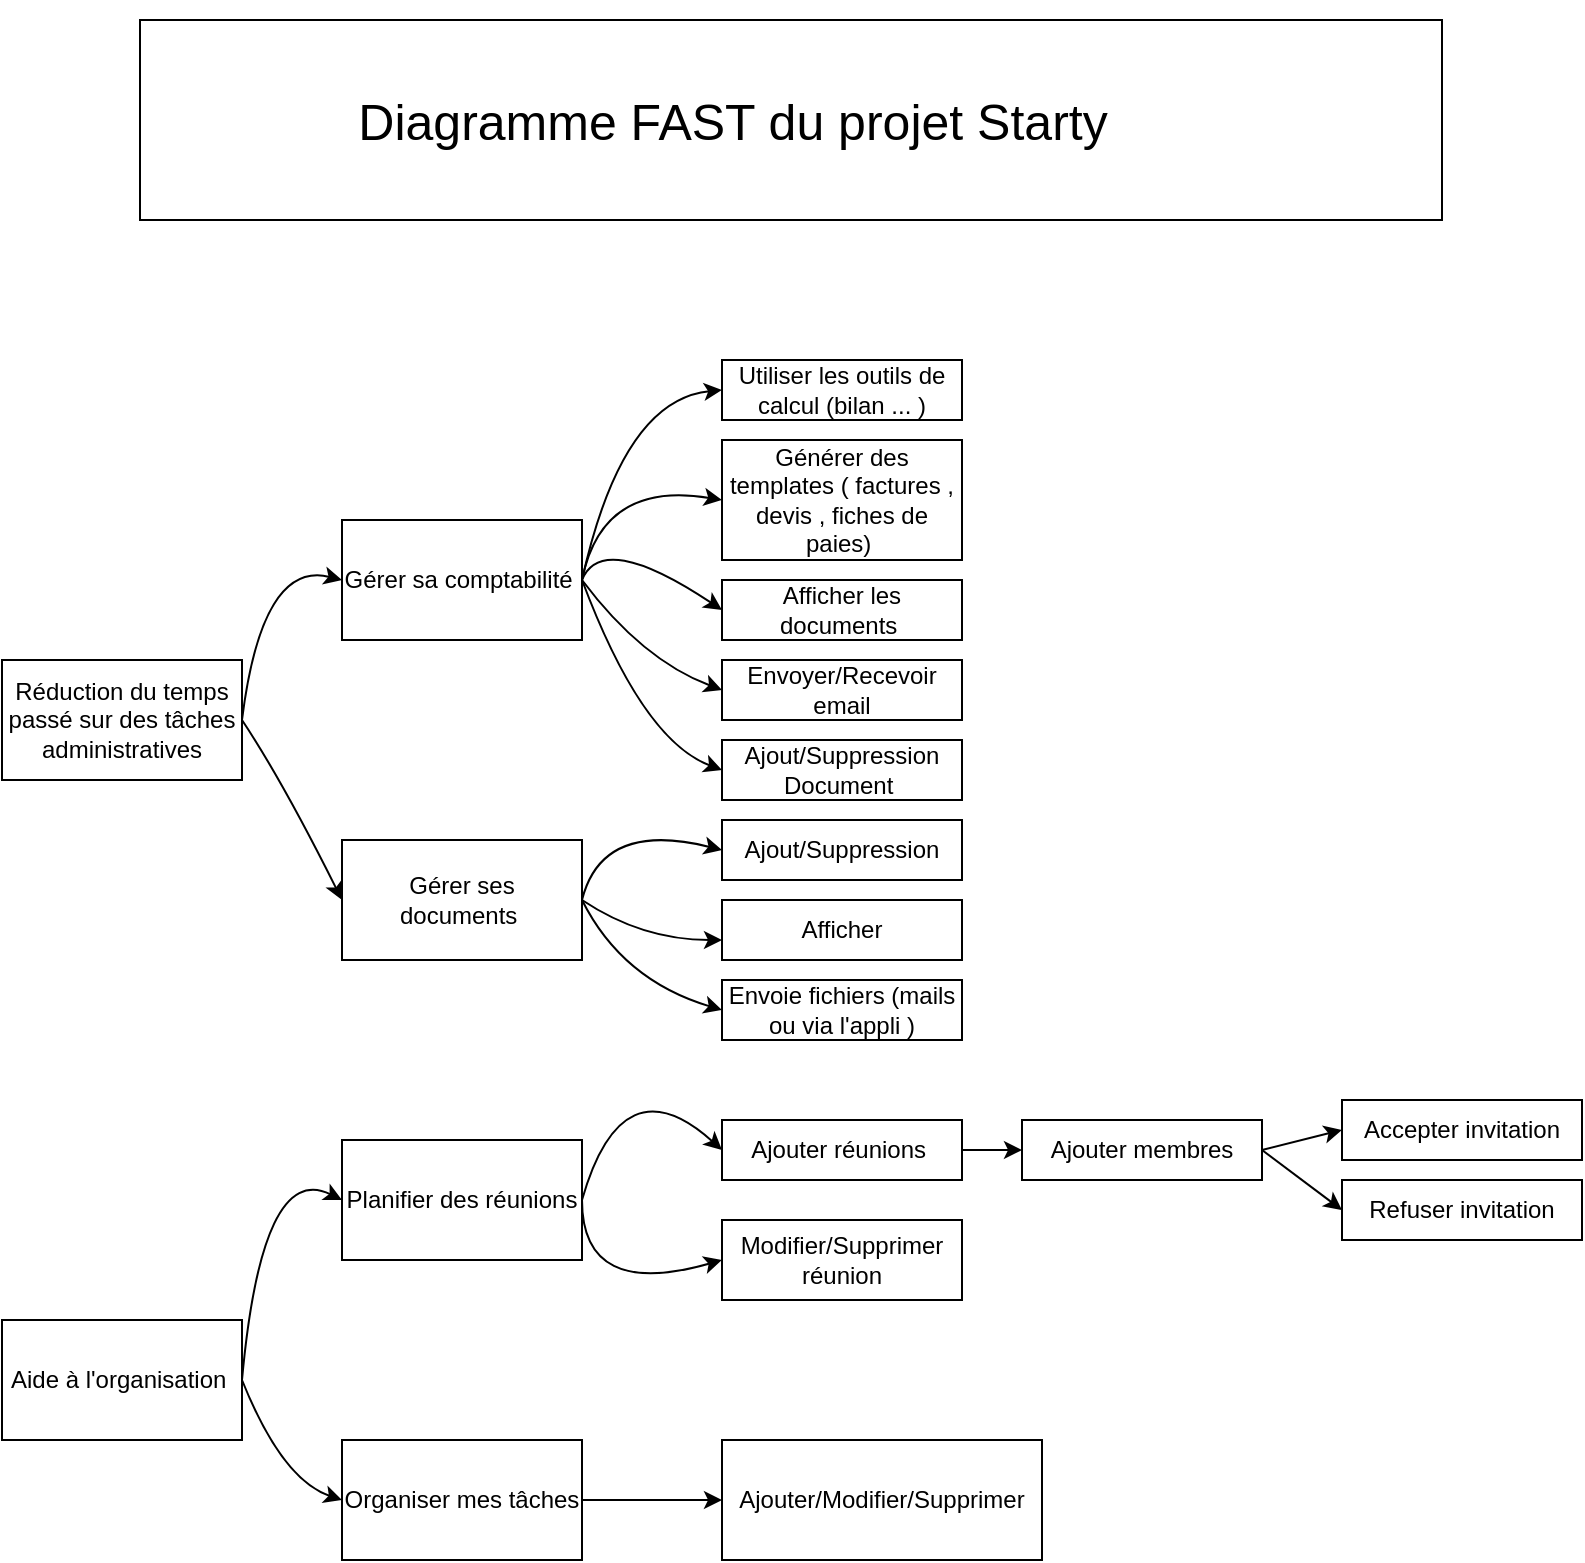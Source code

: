 <mxfile version="12.7.4" type="github"><diagram id="yHjwyQAkH-3hSAz6lA4x" name="Page-1"><mxGraphModel dx="782" dy="436" grid="1" gridSize="10" guides="1" tooltips="1" connect="1" arrows="1" fold="1" page="1" pageScale="1" pageWidth="827" pageHeight="1169" math="0" shadow="0"><root><mxCell id="0"/><mxCell id="1" parent="0"/><mxCell id="tnwIZe9-Y2hdXBOy8D1r-44" value="" style="rounded=1;whiteSpace=wrap;html=1;arcSize=0;" vertex="1" parent="1"><mxGeometry x="88" y="60" width="651" height="100" as="geometry"/></mxCell><mxCell id="tnwIZe9-Y2hdXBOy8D1r-1" value="Réduction du temps passé sur des tâches administratives" style="rounded=0;whiteSpace=wrap;html=1;" vertex="1" parent="1"><mxGeometry x="19" y="380" width="120" height="60" as="geometry"/></mxCell><mxCell id="tnwIZe9-Y2hdXBOy8D1r-2" value="Aide à l'organisation&amp;nbsp;" style="rounded=0;whiteSpace=wrap;html=1;" vertex="1" parent="1"><mxGeometry x="19" y="710" width="120" height="60" as="geometry"/></mxCell><mxCell id="tnwIZe9-Y2hdXBOy8D1r-3" value="Gérer sa comptabilité&amp;nbsp;" style="rounded=0;whiteSpace=wrap;html=1;" vertex="1" parent="1"><mxGeometry x="189" y="310" width="120" height="60" as="geometry"/></mxCell><mxCell id="tnwIZe9-Y2hdXBOy8D1r-4" value="Gérer ses documents&amp;nbsp;" style="rounded=0;whiteSpace=wrap;html=1;" vertex="1" parent="1"><mxGeometry x="189" y="470" width="120" height="60" as="geometry"/></mxCell><mxCell id="tnwIZe9-Y2hdXBOy8D1r-5" value="Planifier des réunions" style="rounded=0;whiteSpace=wrap;html=1;" vertex="1" parent="1"><mxGeometry x="189" y="620" width="120" height="60" as="geometry"/></mxCell><mxCell id="tnwIZe9-Y2hdXBOy8D1r-6" value="Organiser mes tâches" style="rounded=0;whiteSpace=wrap;html=1;" vertex="1" parent="1"><mxGeometry x="189" y="770" width="120" height="60" as="geometry"/></mxCell><mxCell id="tnwIZe9-Y2hdXBOy8D1r-7" value="" style="curved=1;endArrow=classic;html=1;exitX=1;exitY=0.5;exitDx=0;exitDy=0;entryX=0;entryY=0.5;entryDx=0;entryDy=0;" edge="1" parent="1" source="tnwIZe9-Y2hdXBOy8D1r-1" target="tnwIZe9-Y2hdXBOy8D1r-4"><mxGeometry width="50" height="50" relative="1" as="geometry"><mxPoint x="299" y="450" as="sourcePoint"/><mxPoint x="349" y="400" as="targetPoint"/><Array as="points"><mxPoint x="159" y="440"/></Array></mxGeometry></mxCell><mxCell id="tnwIZe9-Y2hdXBOy8D1r-8" value="" style="curved=1;endArrow=classic;html=1;entryX=0;entryY=0.5;entryDx=0;entryDy=0;exitX=1;exitY=0.5;exitDx=0;exitDy=0;" edge="1" parent="1" source="tnwIZe9-Y2hdXBOy8D1r-1" target="tnwIZe9-Y2hdXBOy8D1r-3"><mxGeometry width="50" height="50" relative="1" as="geometry"><mxPoint x="149" y="380" as="sourcePoint"/><mxPoint x="199" y="330" as="targetPoint"/><Array as="points"><mxPoint x="149" y="330"/></Array></mxGeometry></mxCell><mxCell id="tnwIZe9-Y2hdXBOy8D1r-9" value="" style="curved=1;endArrow=classic;html=1;exitX=1;exitY=0.5;exitDx=0;exitDy=0;entryX=0;entryY=0.5;entryDx=0;entryDy=0;" edge="1" parent="1" source="tnwIZe9-Y2hdXBOy8D1r-2" target="tnwIZe9-Y2hdXBOy8D1r-5"><mxGeometry width="50" height="50" relative="1" as="geometry"><mxPoint x="149" y="500" as="sourcePoint"/><mxPoint x="199" y="450" as="targetPoint"/><Array as="points"><mxPoint x="149" y="630"/></Array></mxGeometry></mxCell><mxCell id="tnwIZe9-Y2hdXBOy8D1r-10" value="" style="curved=1;endArrow=classic;html=1;exitX=1;exitY=0.5;exitDx=0;exitDy=0;entryX=0;entryY=0.5;entryDx=0;entryDy=0;" edge="1" parent="1" source="tnwIZe9-Y2hdXBOy8D1r-2" target="tnwIZe9-Y2hdXBOy8D1r-6"><mxGeometry width="50" height="50" relative="1" as="geometry"><mxPoint x="299" y="450" as="sourcePoint"/><mxPoint x="349" y="400" as="targetPoint"/><Array as="points"><mxPoint x="159" y="790"/></Array></mxGeometry></mxCell><mxCell id="tnwIZe9-Y2hdXBOy8D1r-13" value="Utiliser les outils de calcul (bilan ... )" style="rounded=0;whiteSpace=wrap;html=1;" vertex="1" parent="1"><mxGeometry x="379" y="230" width="120" height="30" as="geometry"/></mxCell><mxCell id="tnwIZe9-Y2hdXBOy8D1r-14" value="Générer des templates ( factures , devis , fiches de paies)&amp;nbsp;" style="rounded=0;whiteSpace=wrap;html=1;" vertex="1" parent="1"><mxGeometry x="379" y="270" width="120" height="60" as="geometry"/></mxCell><mxCell id="tnwIZe9-Y2hdXBOy8D1r-15" value="Afficher les documents&amp;nbsp;" style="rounded=0;whiteSpace=wrap;html=1;" vertex="1" parent="1"><mxGeometry x="379" y="340" width="120" height="30" as="geometry"/></mxCell><mxCell id="tnwIZe9-Y2hdXBOy8D1r-16" value="Envoyer/Recevoir email" style="rounded=0;whiteSpace=wrap;html=1;" vertex="1" parent="1"><mxGeometry x="379" y="380" width="120" height="30" as="geometry"/></mxCell><mxCell id="tnwIZe9-Y2hdXBOy8D1r-17" value="Ajout/Suppression Document&amp;nbsp;" style="rounded=0;whiteSpace=wrap;html=1;" vertex="1" parent="1"><mxGeometry x="379" y="420" width="120" height="30" as="geometry"/></mxCell><mxCell id="tnwIZe9-Y2hdXBOy8D1r-18" value="Ajout/Suppression" style="rounded=0;whiteSpace=wrap;html=1;" vertex="1" parent="1"><mxGeometry x="379" y="460" width="120" height="30" as="geometry"/></mxCell><mxCell id="tnwIZe9-Y2hdXBOy8D1r-19" value="Afficher" style="rounded=0;whiteSpace=wrap;html=1;" vertex="1" parent="1"><mxGeometry x="379" y="500" width="120" height="30" as="geometry"/></mxCell><mxCell id="tnwIZe9-Y2hdXBOy8D1r-20" value="Envoie fichiers (mails ou via l'appli )" style="rounded=0;whiteSpace=wrap;html=1;" vertex="1" parent="1"><mxGeometry x="379" y="540" width="120" height="30" as="geometry"/></mxCell><mxCell id="tnwIZe9-Y2hdXBOy8D1r-21" value="Ajouter réunions&amp;nbsp;" style="rounded=0;whiteSpace=wrap;html=1;" vertex="1" parent="1"><mxGeometry x="379" y="610" width="120" height="30" as="geometry"/></mxCell><mxCell id="tnwIZe9-Y2hdXBOy8D1r-22" value="Ajouter/Modifier/Supprimer" style="rounded=0;whiteSpace=wrap;html=1;" vertex="1" parent="1"><mxGeometry x="379" y="770" width="160" height="60" as="geometry"/></mxCell><mxCell id="tnwIZe9-Y2hdXBOy8D1r-23" value="Modifier/Supprimer réunion" style="rounded=0;whiteSpace=wrap;html=1;" vertex="1" parent="1"><mxGeometry x="379" y="660" width="120" height="40" as="geometry"/></mxCell><mxCell id="tnwIZe9-Y2hdXBOy8D1r-24" value="Ajouter membres" style="rounded=0;whiteSpace=wrap;html=1;" vertex="1" parent="1"><mxGeometry x="529" y="610" width="120" height="30" as="geometry"/></mxCell><mxCell id="tnwIZe9-Y2hdXBOy8D1r-25" value="Accepter invitation" style="rounded=0;whiteSpace=wrap;html=1;" vertex="1" parent="1"><mxGeometry x="689" y="600" width="120" height="30" as="geometry"/></mxCell><mxCell id="tnwIZe9-Y2hdXBOy8D1r-26" value="Refuser invitation" style="rounded=0;whiteSpace=wrap;html=1;" vertex="1" parent="1"><mxGeometry x="689" y="640" width="120" height="30" as="geometry"/></mxCell><mxCell id="tnwIZe9-Y2hdXBOy8D1r-27" value="" style="curved=1;endArrow=classic;html=1;exitX=1;exitY=0.5;exitDx=0;exitDy=0;entryX=0;entryY=0.5;entryDx=0;entryDy=0;" edge="1" parent="1" source="tnwIZe9-Y2hdXBOy8D1r-3" target="tnwIZe9-Y2hdXBOy8D1r-13"><mxGeometry width="50" height="50" relative="1" as="geometry"><mxPoint x="319" y="300" as="sourcePoint"/><mxPoint x="369" y="250" as="targetPoint"/><Array as="points"><mxPoint x="329" y="250"/></Array></mxGeometry></mxCell><mxCell id="tnwIZe9-Y2hdXBOy8D1r-28" value="" style="curved=1;endArrow=classic;html=1;exitX=1;exitY=0.5;exitDx=0;exitDy=0;entryX=0;entryY=0.5;entryDx=0;entryDy=0;" edge="1" parent="1" source="tnwIZe9-Y2hdXBOy8D1r-3" target="tnwIZe9-Y2hdXBOy8D1r-14"><mxGeometry width="50" height="50" relative="1" as="geometry"><mxPoint x="319" y="340" as="sourcePoint"/><mxPoint x="369" y="290" as="targetPoint"/><Array as="points"><mxPoint x="319" y="290"/></Array></mxGeometry></mxCell><mxCell id="tnwIZe9-Y2hdXBOy8D1r-29" value="" style="curved=1;endArrow=classic;html=1;exitX=1;exitY=0.5;exitDx=0;exitDy=0;entryX=0;entryY=0.5;entryDx=0;entryDy=0;" edge="1" parent="1" source="tnwIZe9-Y2hdXBOy8D1r-3" target="tnwIZe9-Y2hdXBOy8D1r-15"><mxGeometry width="50" height="50" relative="1" as="geometry"><mxPoint x="319" y="365" as="sourcePoint"/><mxPoint x="369" y="315" as="targetPoint"/><Array as="points"><mxPoint x="319" y="315"/></Array></mxGeometry></mxCell><mxCell id="tnwIZe9-Y2hdXBOy8D1r-30" value="" style="curved=1;endArrow=classic;html=1;exitX=1;exitY=0.5;exitDx=0;exitDy=0;entryX=0;entryY=0.5;entryDx=0;entryDy=0;" edge="1" parent="1" source="tnwIZe9-Y2hdXBOy8D1r-3" target="tnwIZe9-Y2hdXBOy8D1r-16"><mxGeometry width="50" height="50" relative="1" as="geometry"><mxPoint x="549" y="440" as="sourcePoint"/><mxPoint x="669" y="420" as="targetPoint"/><Array as="points"><mxPoint x="339" y="380"/></Array></mxGeometry></mxCell><mxCell id="tnwIZe9-Y2hdXBOy8D1r-31" value="" style="curved=1;endArrow=classic;html=1;exitX=1;exitY=0.5;exitDx=0;exitDy=0;entryX=0;entryY=0.5;entryDx=0;entryDy=0;" edge="1" parent="1" source="tnwIZe9-Y2hdXBOy8D1r-3" target="tnwIZe9-Y2hdXBOy8D1r-17"><mxGeometry width="50" height="50" relative="1" as="geometry"><mxPoint x="549" y="440" as="sourcePoint"/><mxPoint x="599" y="390" as="targetPoint"/><Array as="points"><mxPoint x="339" y="420"/></Array></mxGeometry></mxCell><mxCell id="tnwIZe9-Y2hdXBOy8D1r-32" value="" style="curved=1;endArrow=classic;html=1;exitX=1;exitY=0.5;exitDx=0;exitDy=0;entryX=0;entryY=0.5;entryDx=0;entryDy=0;" edge="1" parent="1" source="tnwIZe9-Y2hdXBOy8D1r-4" target="tnwIZe9-Y2hdXBOy8D1r-18"><mxGeometry width="50" height="50" relative="1" as="geometry"><mxPoint x="549" y="520" as="sourcePoint"/><mxPoint x="599" y="470" as="targetPoint"/><Array as="points"><mxPoint x="319" y="460"/></Array></mxGeometry></mxCell><mxCell id="tnwIZe9-Y2hdXBOy8D1r-34" value="" style="curved=1;endArrow=classic;html=1;exitX=1;exitY=0.5;exitDx=0;exitDy=0;" edge="1" parent="1" source="tnwIZe9-Y2hdXBOy8D1r-4"><mxGeometry width="50" height="50" relative="1" as="geometry"><mxPoint x="599" y="490" as="sourcePoint"/><mxPoint x="379" y="520" as="targetPoint"/><Array as="points"><mxPoint x="339" y="520"/></Array></mxGeometry></mxCell><mxCell id="tnwIZe9-Y2hdXBOy8D1r-35" value="" style="curved=1;endArrow=classic;html=1;exitX=1;exitY=0.5;exitDx=0;exitDy=0;entryX=0;entryY=0.5;entryDx=0;entryDy=0;" edge="1" parent="1" source="tnwIZe9-Y2hdXBOy8D1r-4" target="tnwIZe9-Y2hdXBOy8D1r-20"><mxGeometry width="50" height="50" relative="1" as="geometry"><mxPoint x="549" y="520" as="sourcePoint"/><mxPoint x="599" y="470" as="targetPoint"/><Array as="points"><mxPoint x="329" y="540"/></Array></mxGeometry></mxCell><mxCell id="tnwIZe9-Y2hdXBOy8D1r-36" value="" style="curved=1;endArrow=classic;html=1;exitX=1;exitY=0.5;exitDx=0;exitDy=0;entryX=0;entryY=0.5;entryDx=0;entryDy=0;" edge="1" parent="1" source="tnwIZe9-Y2hdXBOy8D1r-5" target="tnwIZe9-Y2hdXBOy8D1r-21"><mxGeometry width="50" height="50" relative="1" as="geometry"><mxPoint x="549" y="520" as="sourcePoint"/><mxPoint x="599" y="470" as="targetPoint"/><Array as="points"><mxPoint x="329" y="580"/></Array></mxGeometry></mxCell><mxCell id="tnwIZe9-Y2hdXBOy8D1r-37" value="" style="curved=1;endArrow=classic;html=1;exitX=1;exitY=0.5;exitDx=0;exitDy=0;entryX=0;entryY=0.5;entryDx=0;entryDy=0;" edge="1" parent="1" source="tnwIZe9-Y2hdXBOy8D1r-5" target="tnwIZe9-Y2hdXBOy8D1r-23"><mxGeometry width="50" height="50" relative="1" as="geometry"><mxPoint x="319" y="700" as="sourcePoint"/><mxPoint x="369" y="650" as="targetPoint"/><Array as="points"><mxPoint x="309" y="700"/></Array></mxGeometry></mxCell><mxCell id="tnwIZe9-Y2hdXBOy8D1r-38" value="" style="endArrow=classic;html=1;exitX=1;exitY=0.5;exitDx=0;exitDy=0;entryX=0;entryY=0.5;entryDx=0;entryDy=0;" edge="1" parent="1" source="tnwIZe9-Y2hdXBOy8D1r-21" target="tnwIZe9-Y2hdXBOy8D1r-24"><mxGeometry width="50" height="50" relative="1" as="geometry"><mxPoint x="549" y="550" as="sourcePoint"/><mxPoint x="599" y="500" as="targetPoint"/></mxGeometry></mxCell><mxCell id="tnwIZe9-Y2hdXBOy8D1r-39" value="" style="endArrow=classic;html=1;exitX=1;exitY=0.5;exitDx=0;exitDy=0;entryX=0;entryY=0.5;entryDx=0;entryDy=0;" edge="1" parent="1" source="tnwIZe9-Y2hdXBOy8D1r-24" target="tnwIZe9-Y2hdXBOy8D1r-25"><mxGeometry width="50" height="50" relative="1" as="geometry"><mxPoint x="549" y="550" as="sourcePoint"/><mxPoint x="599" y="500" as="targetPoint"/></mxGeometry></mxCell><mxCell id="tnwIZe9-Y2hdXBOy8D1r-40" value="" style="endArrow=classic;html=1;exitX=1;exitY=0.5;exitDx=0;exitDy=0;entryX=0;entryY=0.5;entryDx=0;entryDy=0;" edge="1" parent="1" source="tnwIZe9-Y2hdXBOy8D1r-24" target="tnwIZe9-Y2hdXBOy8D1r-26"><mxGeometry width="50" height="50" relative="1" as="geometry"><mxPoint x="549" y="550" as="sourcePoint"/><mxPoint x="599" y="500" as="targetPoint"/></mxGeometry></mxCell><mxCell id="tnwIZe9-Y2hdXBOy8D1r-41" value="" style="endArrow=classic;html=1;exitX=1;exitY=0.5;exitDx=0;exitDy=0;entryX=0;entryY=0.5;entryDx=0;entryDy=0;" edge="1" parent="1" source="tnwIZe9-Y2hdXBOy8D1r-6" target="tnwIZe9-Y2hdXBOy8D1r-22"><mxGeometry width="50" height="50" relative="1" as="geometry"><mxPoint x="369" y="680" as="sourcePoint"/><mxPoint x="419" y="630" as="targetPoint"/></mxGeometry></mxCell><mxCell id="tnwIZe9-Y2hdXBOy8D1r-42" value="&lt;font style=&quot;font-size: 25px&quot;&gt;Diagramme FAST du projet Starty&lt;/font&gt;" style="text;html=1;strokeColor=none;fillColor=none;align=center;verticalAlign=middle;whiteSpace=wrap;rounded=0;" vertex="1" parent="1"><mxGeometry x="189" y="50" width="391" height="120" as="geometry"/></mxCell></root></mxGraphModel></diagram></mxfile>